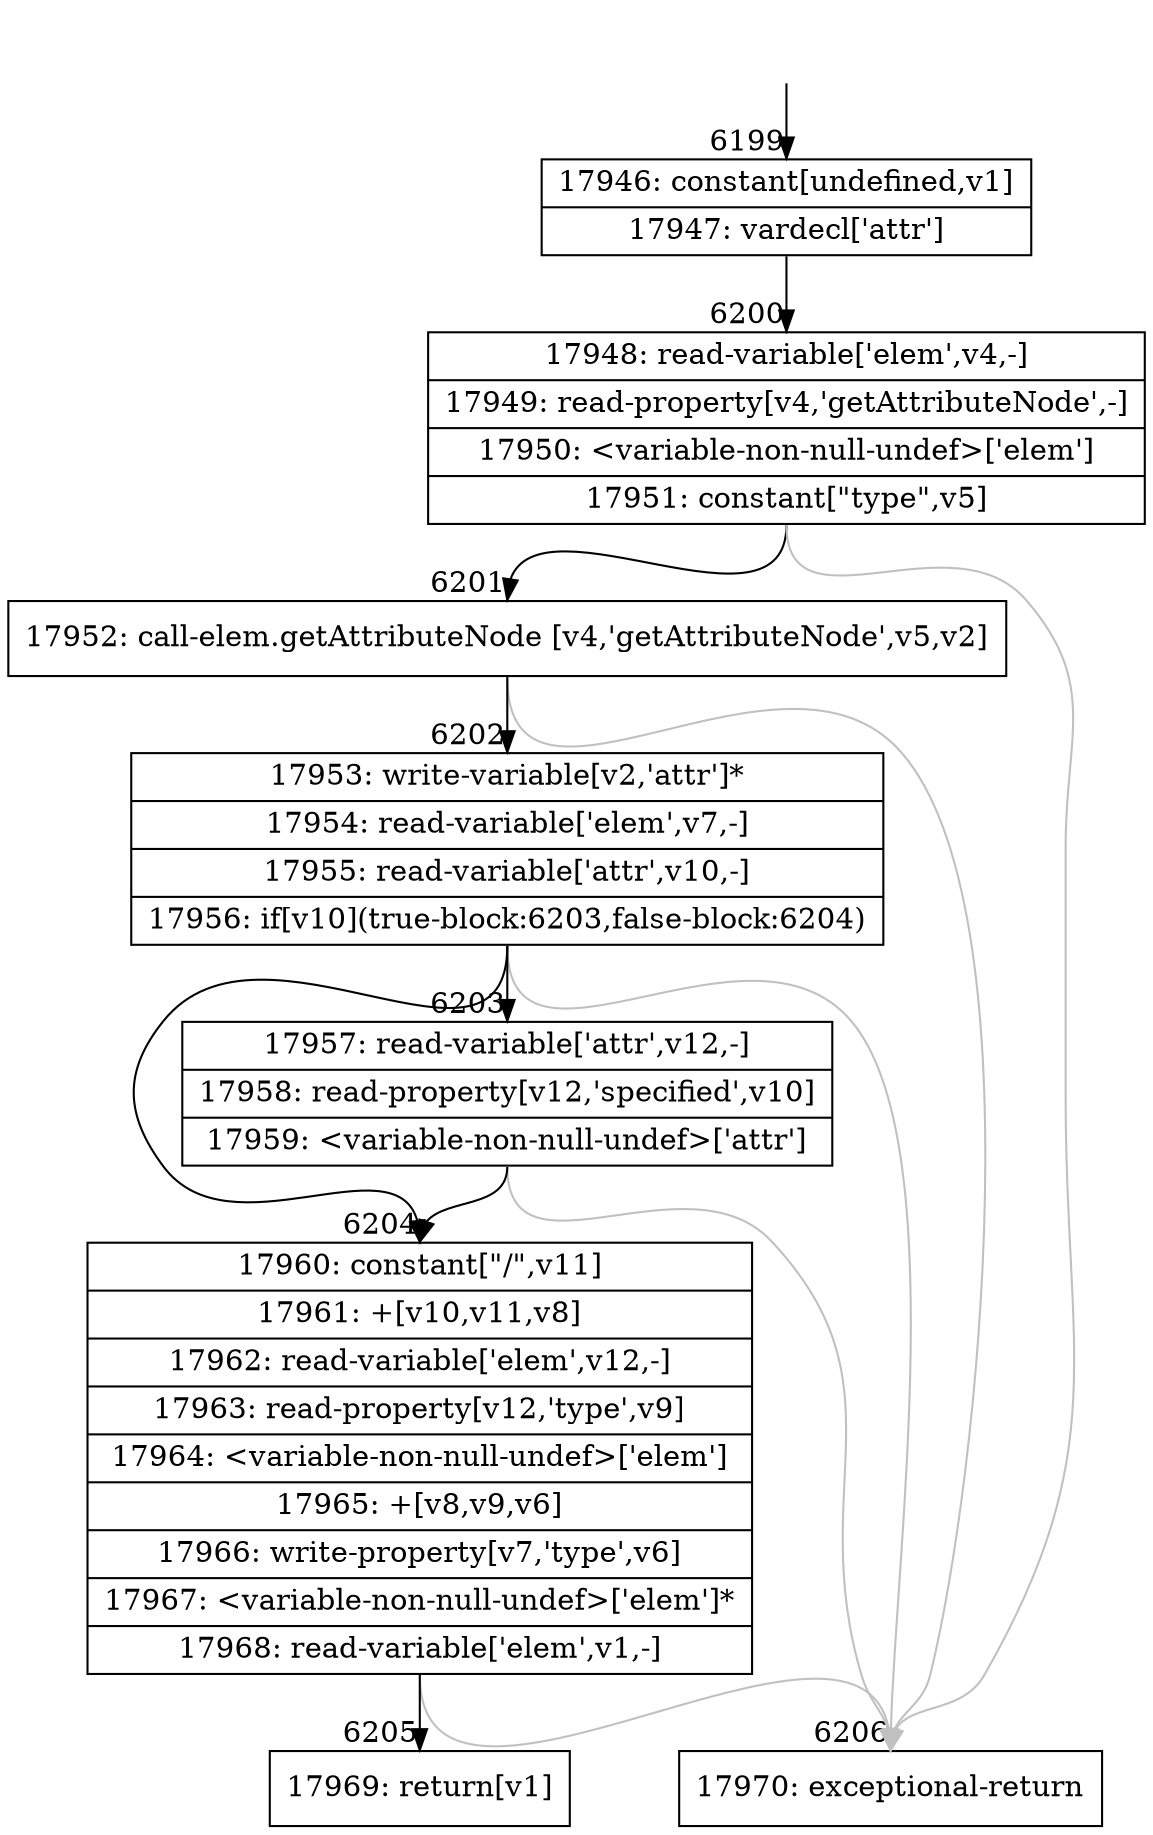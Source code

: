 digraph {
rankdir="TD"
BB_entry405[shape=none,label=""];
BB_entry405 -> BB6199 [tailport=s, headport=n, headlabel="    6199"]
BB6199 [shape=record label="{17946: constant[undefined,v1]|17947: vardecl['attr']}" ] 
BB6199 -> BB6200 [tailport=s, headport=n, headlabel="      6200"]
BB6200 [shape=record label="{17948: read-variable['elem',v4,-]|17949: read-property[v4,'getAttributeNode',-]|17950: \<variable-non-null-undef\>['elem']|17951: constant[\"type\",v5]}" ] 
BB6200 -> BB6201 [tailport=s, headport=n, headlabel="      6201"]
BB6200 -> BB6206 [tailport=s, headport=n, color=gray, headlabel="      6206"]
BB6201 [shape=record label="{17952: call-elem.getAttributeNode [v4,'getAttributeNode',v5,v2]}" ] 
BB6201 -> BB6202 [tailport=s, headport=n, headlabel="      6202"]
BB6201 -> BB6206 [tailport=s, headport=n, color=gray]
BB6202 [shape=record label="{17953: write-variable[v2,'attr']*|17954: read-variable['elem',v7,-]|17955: read-variable['attr',v10,-]|17956: if[v10](true-block:6203,false-block:6204)}" ] 
BB6202 -> BB6204 [tailport=s, headport=n, headlabel="      6204"]
BB6202 -> BB6203 [tailport=s, headport=n, headlabel="      6203"]
BB6202 -> BB6206 [tailport=s, headport=n, color=gray]
BB6203 [shape=record label="{17957: read-variable['attr',v12,-]|17958: read-property[v12,'specified',v10]|17959: \<variable-non-null-undef\>['attr']}" ] 
BB6203 -> BB6204 [tailport=s, headport=n]
BB6203 -> BB6206 [tailport=s, headport=n, color=gray]
BB6204 [shape=record label="{17960: constant[\"/\",v11]|17961: +[v10,v11,v8]|17962: read-variable['elem',v12,-]|17963: read-property[v12,'type',v9]|17964: \<variable-non-null-undef\>['elem']|17965: +[v8,v9,v6]|17966: write-property[v7,'type',v6]|17967: \<variable-non-null-undef\>['elem']*|17968: read-variable['elem',v1,-]}" ] 
BB6204 -> BB6205 [tailport=s, headport=n, headlabel="      6205"]
BB6204 -> BB6206 [tailport=s, headport=n, color=gray]
BB6205 [shape=record label="{17969: return[v1]}" ] 
BB6206 [shape=record label="{17970: exceptional-return}" ] 
//#$~ 6210
}
